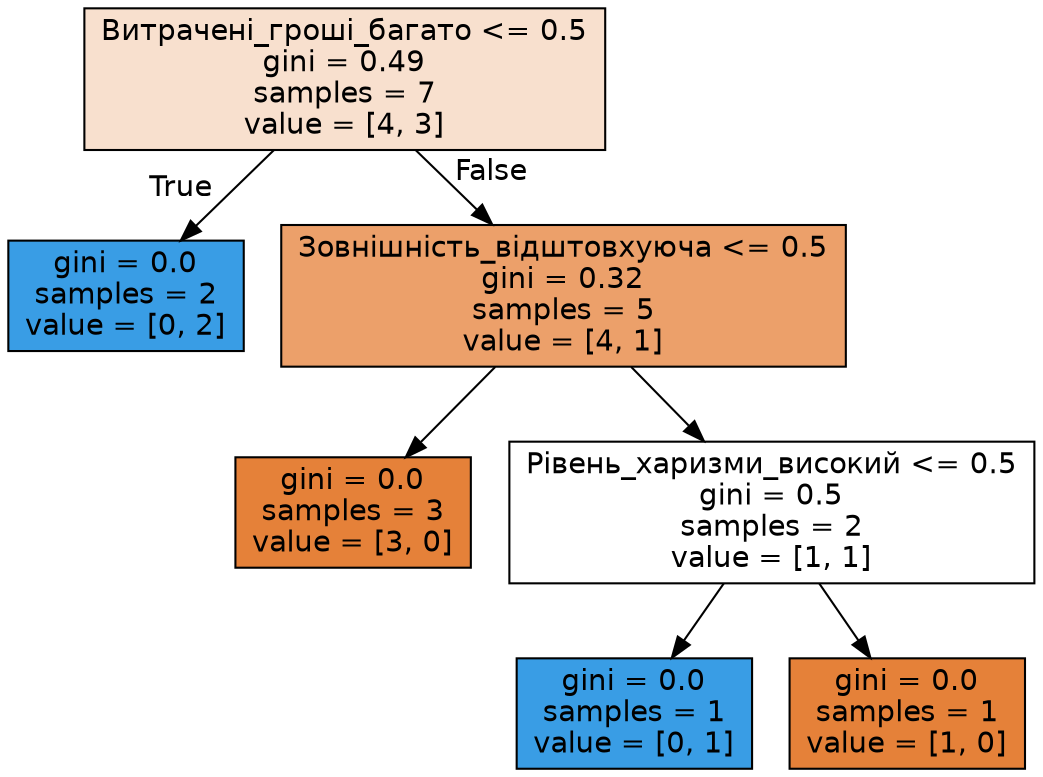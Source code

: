 digraph Tree {
node [shape=box, style="filled", color="black", fontname="helvetica"] ;
edge [fontname="helvetica"] ;
0 [label="Витрачені_гроші_багато <= 0.5\ngini = 0.49\nsamples = 7\nvalue = [4, 3]", fillcolor="#f8e0ce"] ;
1 [label="gini = 0.0\nsamples = 2\nvalue = [0, 2]", fillcolor="#399de5"] ;
0 -> 1 [labeldistance=2.5, labelangle=45, headlabel="True"] ;
2 [label="Зовнішність_відштовхуюча <= 0.5\ngini = 0.32\nsamples = 5\nvalue = [4, 1]", fillcolor="#eca06a"] ;
0 -> 2 [labeldistance=2.5, labelangle=-45, headlabel="False"] ;
3 [label="gini = 0.0\nsamples = 3\nvalue = [3, 0]", fillcolor="#e58139"] ;
2 -> 3 ;
4 [label="Рівень_харизми_високий <= 0.5\ngini = 0.5\nsamples = 2\nvalue = [1, 1]", fillcolor="#ffffff"] ;
2 -> 4 ;
5 [label="gini = 0.0\nsamples = 1\nvalue = [0, 1]", fillcolor="#399de5"] ;
4 -> 5 ;
6 [label="gini = 0.0\nsamples = 1\nvalue = [1, 0]", fillcolor="#e58139"] ;
4 -> 6 ;
}